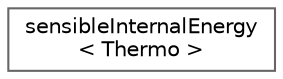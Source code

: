 digraph "Graphical Class Hierarchy"
{
 // LATEX_PDF_SIZE
  bgcolor="transparent";
  edge [fontname=Helvetica,fontsize=10,labelfontname=Helvetica,labelfontsize=10];
  node [fontname=Helvetica,fontsize=10,shape=box,height=0.2,width=0.4];
  rankdir="LR";
  Node0 [id="Node000000",label="sensibleInternalEnergy\l\< Thermo \>",height=0.2,width=0.4,color="grey40", fillcolor="white", style="filled",URL="$classFoam_1_1sensibleInternalEnergy.html",tooltip="Thermodynamics mapping class to expose the sensible internal energy functions."];
}

